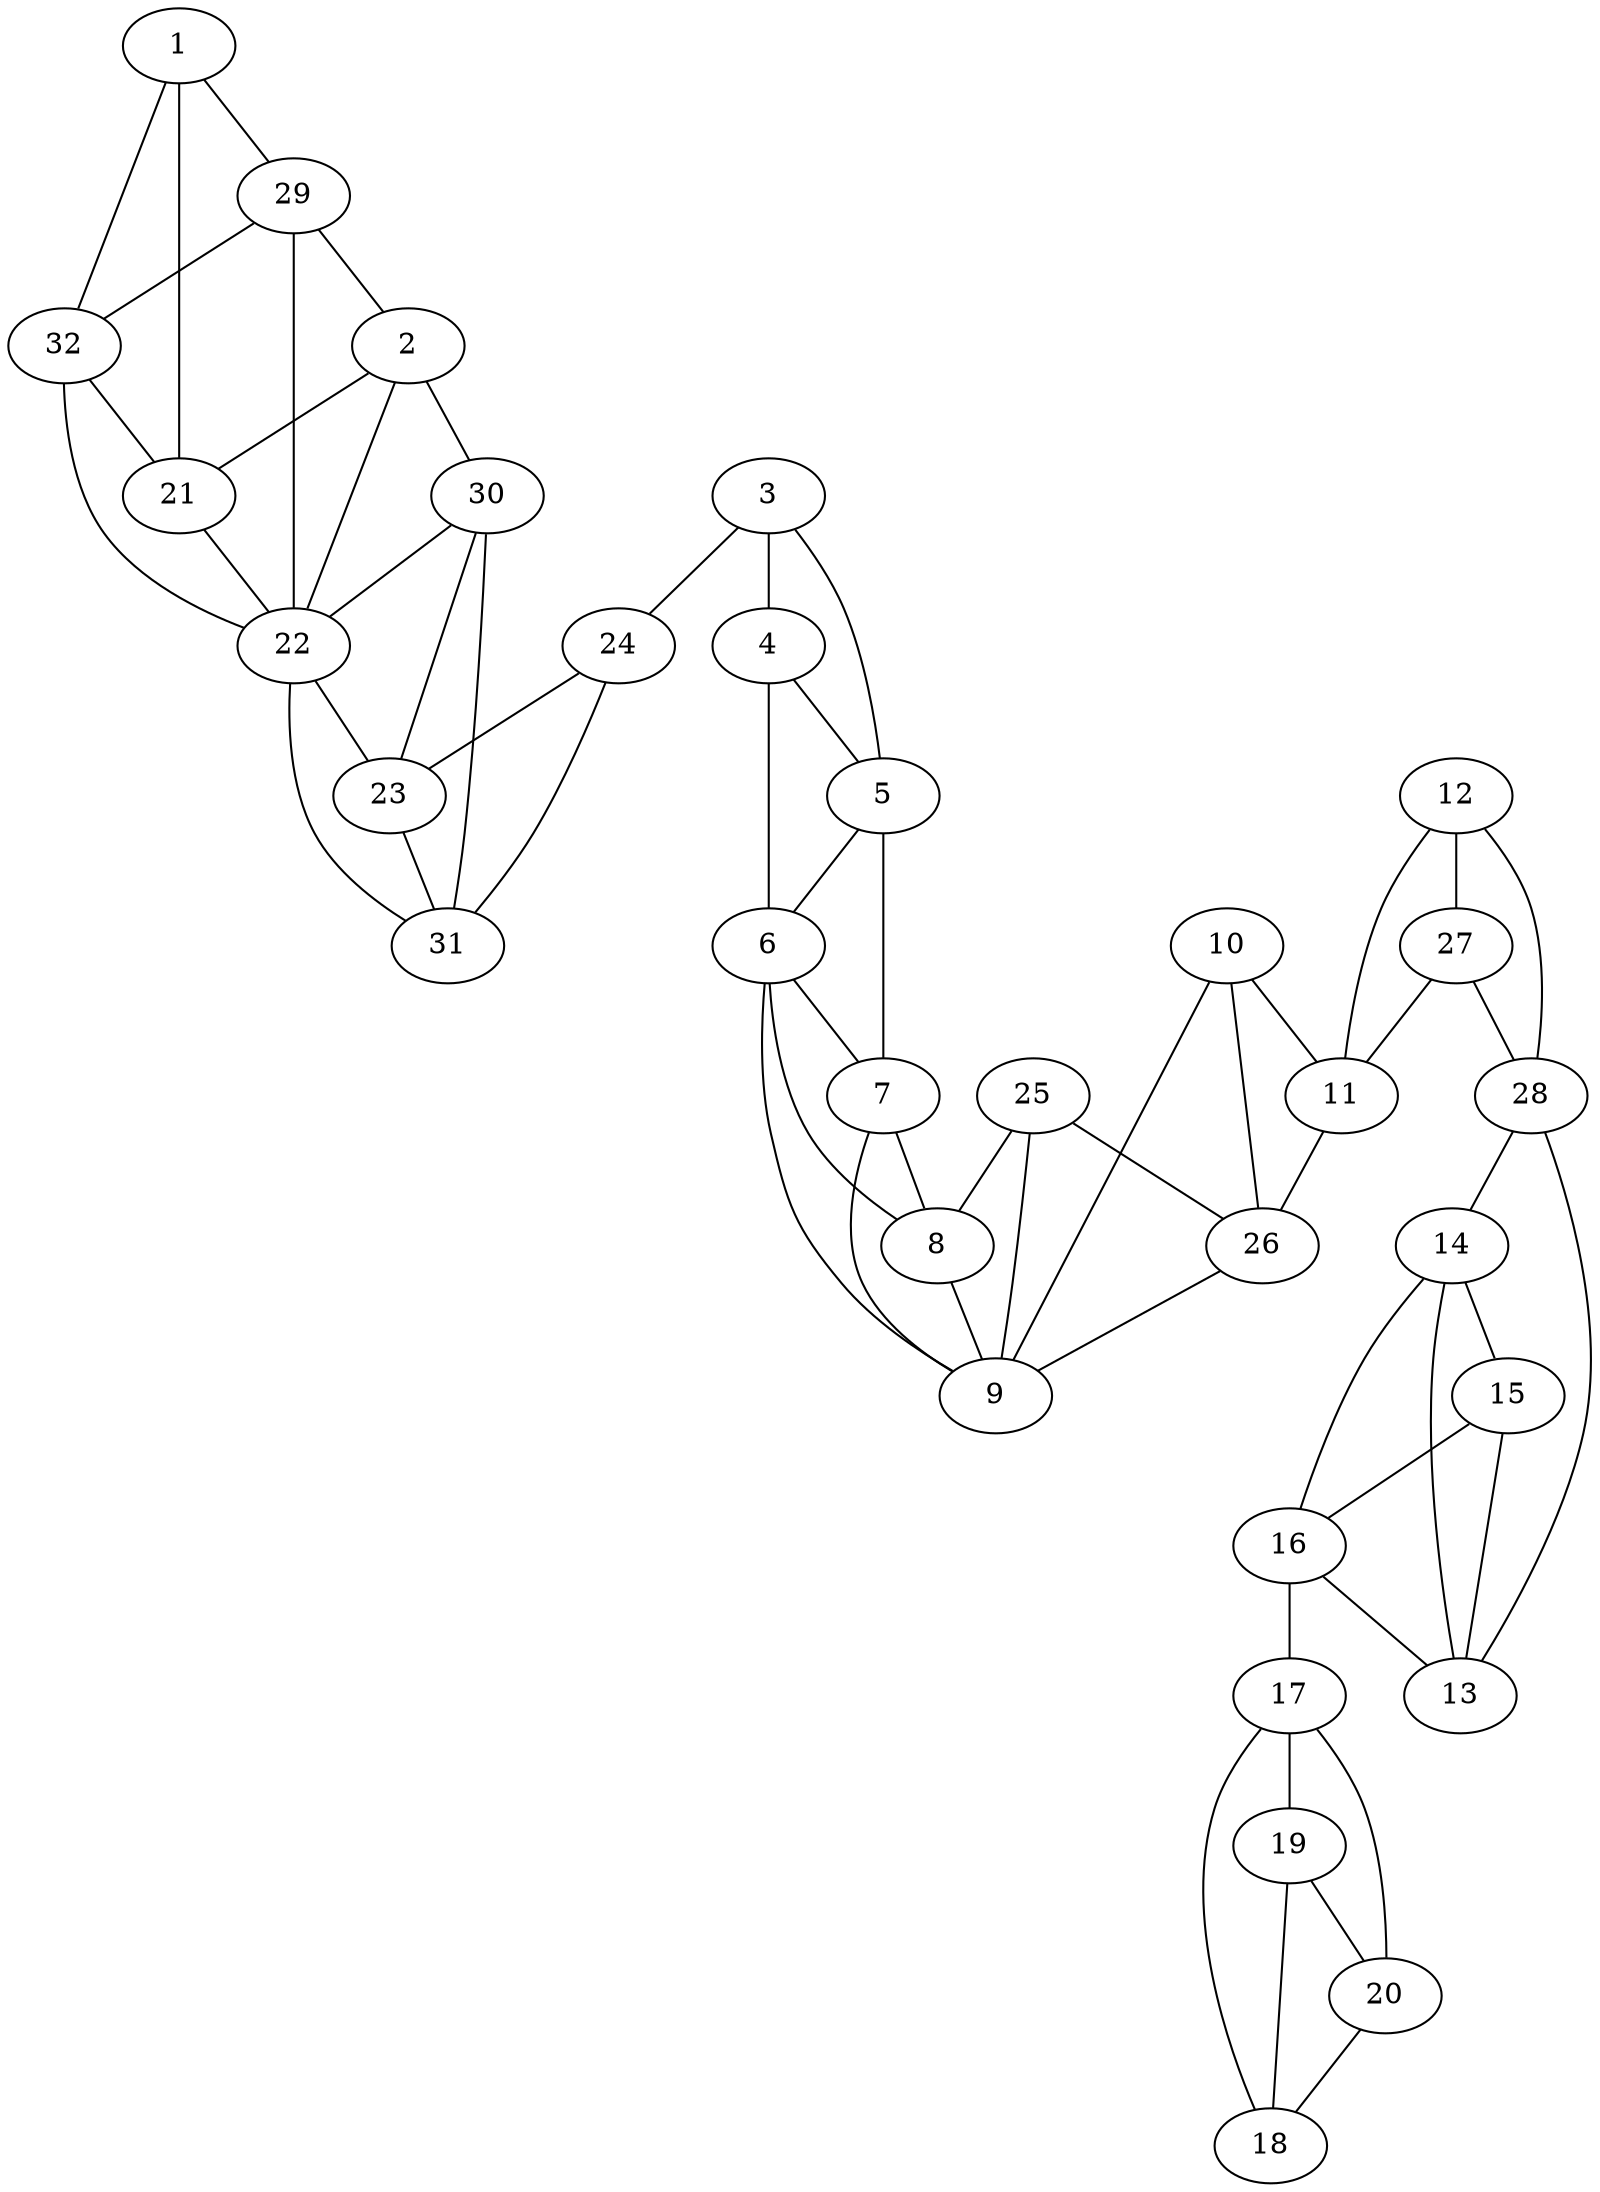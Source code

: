 graph pdb1gwe {
	1	 [aaLength=12,
		sequence=DTHLLETHQHFN,
		type=0];
	21	 [aaLength=10,
		sequence=GSGAFGEFEV,
		type=1];
	1 -- 21	 [distance0="29.23872",
		frequency=1,
		type0=1];
	29	 [aaLength=10,
		sequence=GSGAFGEFEV,
		type=1];
	1 -- 29	 [distance0="29.23872",
		frequency=1,
		type0=2];
	32	 [aaLength=10,
		sequence=GSGAFGEFEV,
		type=1];
	1 -- 32	 [distance0="29.23872",
		frequency=1,
		type0=3];
	2	 [aaLength=5,
		sequence=ALVFQ,
		type=0];
	2 -- 21	 [distance0="31.93448",
		frequency=1,
		type0=3];
	22	 [aaLength=9,
		sequence=KTETLLRFS,
		type=1];
	2 -- 22	 [distance0="26.88515",
		frequency=1,
		type0=1];
	30	 [aaLength=9,
		sequence=KTETLLRFS,
		type=1];
	2 -- 30	 [distance0="26.88515",
		distance1="3.0",
		frequency=2,
		type0=2,
		type1=4];
	3	 [aaLength=3,
		sequence=DPM,
		type=0];
	5	 [aaLength=11,
		sequence=DATMQWDFWTN,
		type=0];
	3 -- 5	 [distance0="26.96209",
		frequency=1,
		type0=2];
	4	 [aaLength=10,
		sequence=KFTHFIRSQK,
		type=0];
	3 -- 4	 [distance0="9.473795",
		distance1="0.0",
		frequency=2,
		type0=1,
		type1=5];
	24	 [aaLength=8,
		sequence=GNYDLVGN,
		type=1];
	3 -- 24	 [distance0="30.85575",
		frequency=1,
		type0=3];
	4 -- 5	 [distance0="20.23474",
		distance1="8.0",
		frequency=2,
		type0=2,
		type1=4];
	6	 [aaLength=3,
		sequence=NPE,
		type=0];
	4 -- 6	 [distance0="31.40587",
		frequency=1,
		type0=3];
	5 -- 6	 [distance0="15.00608",
		distance1="0.0",
		frequency=2,
		type0=2,
		type1=5];
	7	 [aaLength=10,
		sequence=SAHQVTYLMG,
		type=0];
	5 -- 7	 [distance0="14.58109",
		frequency=1,
		type0=1];
	6 -- 7	 [distance0="7.744073",
		distance1="0.0",
		frequency=2,
		type0=1,
		type1=5];
	8	 [aaLength=4,
		sequence=PRGL,
		type=0];
	6 -- 8	 [distance0="18.48357",
		frequency=1,
		type0=3];
	7 -- 8	 [distance0="11.69449",
		distance1="0.0",
		frequency=2,
		type0=2,
		type1=5];
	9	 [aaLength=5,
		sequence=TWREM,
		type=0];
	8 -- 9	 [distance0="9.197334",
		distance1="2.0",
		frequency=2,
		type0=1,
		type1=4];
	9 -- 6	 [distance0="25.34546",
		frequency=1,
		type0=3];
	9 -- 7	 [distance0="18.98669",
		frequency=1,
		type0=2];
	10	 [aaLength=12,
		sequence=SNDEATKIAGEN,
		type=0];
	11	 [aaLength=13,
		sequence=DFHRQDLFESIAK,
		type=0];
	10 -- 11	 [distance0="16.0454",
		distance1="1.0",
		frequency=2,
		type0=1,
		type1=4];
	10 -- 9	 [distance0="39.3716",
		frequency=1,
		type0=2];
	26	 [aaLength=10,
		sequence=KHWVKYHFIS,
		type=1];
	10 -- 26	 [distance0="41.45155",
		frequency=1,
		type0=3];
	11 -- 26	 [distance0="41.45082",
		frequency=1,
		type0=3];
	12	 [aaLength=6,
		sequence=EEGKTY,
		type=0];
	12 -- 11	 [distance0="46.57777",
		frequency=1,
		type0=2];
	27	 [aaLength=10,
		sequence=KWDLYIQAIP,
		type=1];
	12 -- 27	 [distance0="44.29677",
		frequency=1,
		type0=1];
	28	 [aaLength=10,
		sequence=IKVGTLTLNR,
		type=1];
	12 -- 28	 [distance0="49.16507",
		distance1="18.0",
		frequency=2,
		type0=3,
		type1=4];
	13	 [aaLength=6,
		sequence=NHFAQI,
		type=0];
	14	 [aaLength=19,
		sequence=DRMLLGRAFAYHDAQLYRV,
		type=0];
	13 -- 14	 [distance0="30.7576",
		distance1="18.0",
		frequency=2,
		type0=2,
		type1=4];
	15	 [aaLength=5,
		sequence=HVNQL,
		type=0];
	13 -- 15	 [distance0="47.5079",
		frequency=1,
		type0=3];
	13 -- 28	 [distance0="19.23026",
		frequency=1,
		type0=1];
	14 -- 15	 [distance0="22.8661",
		distance1="2.0",
		frequency=2,
		type0=1,
		type1=4];
	16	 [aaLength=5,
		sequence=LPVNR,
		type=0];
	14 -- 16	 [distance0="27.19011",
		frequency=1,
		type0=2];
	15 -- 16	 [distance0="7.935329",
		distance1="0.0",
		frequency=2,
		type0=1,
		type1=5];
	16 -- 13	 [distance0="49.81933",
		frequency=1,
		type0=3];
	17	 [aaLength=11,
		sequence=FGQAGTLVREV,
		type=0];
	16 -- 17	 [distance0="64.0",
		frequency=1,
		type0=4];
	19	 [aaLength=16,
		sequence=RQDVQARAFEYWKNVD,
		type=0];
	17 -- 19	 [distance0="32.61494",
		frequency=1,
		type0=2];
	18	 [aaLength=17,
		sequence=SDQERDDFVETVAGALK,
		type=0];
	17 -- 18	 [distance0="18.54816",
		distance1="1.0",
		frequency=2,
		type0=1,
		type1=4];
	20	 [aaLength=14,
		sequence=DATIGQRIEDEVKR,
		type=0];
	17 -- 20	 [distance0="47.6548",
		frequency=1,
		type0=3];
	18 -- 19	 [distance0="21.22191",
		distance1="2.0",
		frequency=2,
		type0=2,
		type1=4];
	19 -- 20	 [distance0="19.05582",
		distance1="0.0",
		frequency=2,
		type0=1,
		type1=5];
	20 -- 18	 [distance0="34.347",
		frequency=1,
		type0=2];
	21 -- 22	 [distance0="27.0",
		frequency=1,
		type0=3];
	23	 [aaLength=8,
		sequence=GFALRFYT,
		type=1];
	22 -- 23	 [distance0="25.0",
		frequency=1,
		type0=2];
	31	 [aaLength=8,
		sequence=GFALRFYT,
		type=1];
	22 -- 31	 [distance0="25.0",
		distance1="16.0",
		frequency=2,
		type0=3,
		type1=4];
	23 -- 31	 [distance0="0.0",
		frequency=1,
		type0=1];
	24 -- 23	 [distance0="10.0",
		frequency=1,
		type0=1];
	24 -- 31	 [distance0="10.0",
		frequency=1,
		type0=2];
	25	 [aaLength=2,
		sequence=GY,
		type=1];
	25 -- 8	 [distance0="40.278",
		frequency=1,
		type0=3];
	25 -- 9	 [distance0="33.3002",
		frequency=1,
		type0=2];
	25 -- 26	 [distance0="15.0",
		distance1="13.0",
		frequency=2,
		type0=1,
		type1=4];
	26 -- 9	 [distance0="38.90891",
		frequency=1,
		type0=2];
	27 -- 11	 [distance0="33.27417",
		frequency=1,
		type0=1];
	27 -- 28	 [distance0="35.0",
		frequency=1,
		type0=2];
	28 -- 14	 [distance0="41.30324",
		frequency=1,
		type0=3];
	29 -- 2	 [distance0="9.0",
		frequency=1,
		type0=4];
	29 -- 22	 [distance0="27.0",
		frequency=1,
		type0=3];
	29 -- 32	 [distance0="0.0",
		frequency=1,
		type0=2];
	30 -- 22	 [distance0="0.0",
		frequency=1,
		type0=5];
	30 -- 23	 [distance0="25.0",
		frequency=1,
		type0=2];
	30 -- 31	 [distance0="25.0",
		frequency=1,
		type0=3];
	32 -- 21	 [distance0="0.0",
		frequency=1,
		type0=1];
	32 -- 22	 [distance0="27.0",
		frequency=1,
		type0=3];
}
